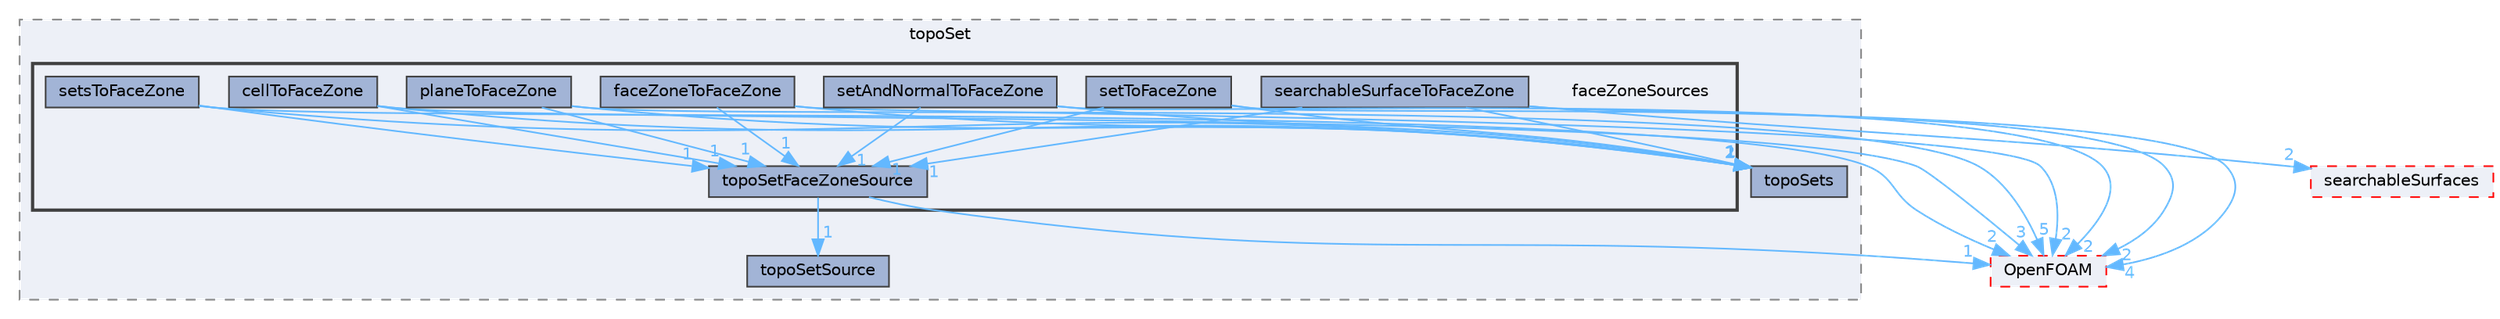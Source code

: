 digraph "src/meshTools/topoSet/faceZoneSources"
{
 // LATEX_PDF_SIZE
  bgcolor="transparent";
  edge [fontname=Helvetica,fontsize=10,labelfontname=Helvetica,labelfontsize=10];
  node [fontname=Helvetica,fontsize=10,shape=box,height=0.2,width=0.4];
  compound=true
  subgraph clusterdir_53c6f1430167a4cd316d5caa179db9dd {
    graph [ bgcolor="#edf0f7", pencolor="grey50", label="topoSet", fontname=Helvetica,fontsize=10 style="filled,dashed", URL="dir_53c6f1430167a4cd316d5caa179db9dd.html",tooltip=""]
  dir_cf85cbbd7fd849cf972e2760b9b27a5d [label="topoSets", fillcolor="#a2b4d6", color="grey25", style="filled", URL="dir_cf85cbbd7fd849cf972e2760b9b27a5d.html",tooltip=""];
  dir_4b6fbbc959fea3024271902bf3ac20e3 [label="topoSetSource", fillcolor="#a2b4d6", color="grey25", style="filled", URL="dir_4b6fbbc959fea3024271902bf3ac20e3.html",tooltip=""];
  subgraph clusterdir_8236830b69fc4f90aed9bd92c1772d77 {
    graph [ bgcolor="#edf0f7", pencolor="grey25", label="", fontname=Helvetica,fontsize=10 style="filled,bold", URL="dir_8236830b69fc4f90aed9bd92c1772d77.html",tooltip=""]
    dir_8236830b69fc4f90aed9bd92c1772d77 [shape=plaintext, label="faceZoneSources"];
  dir_858f29f609c263f077a8ef4268151601 [label="cellToFaceZone", fillcolor="#a2b4d6", color="grey25", style="filled", URL="dir_858f29f609c263f077a8ef4268151601.html",tooltip=""];
  dir_f0a8dd0f2e156e67375e991d727b69b1 [label="faceZoneToFaceZone", fillcolor="#a2b4d6", color="grey25", style="filled", URL="dir_f0a8dd0f2e156e67375e991d727b69b1.html",tooltip=""];
  dir_7444a3605a09771181cd55f2763ee7b7 [label="planeToFaceZone", fillcolor="#a2b4d6", color="grey25", style="filled", URL="dir_7444a3605a09771181cd55f2763ee7b7.html",tooltip=""];
  dir_551ae74cce7a1d20362ca010b2cee46a [label="searchableSurfaceToFaceZone", fillcolor="#a2b4d6", color="grey25", style="filled", URL="dir_551ae74cce7a1d20362ca010b2cee46a.html",tooltip=""];
  dir_a8302c54884f502db40267ce4d664795 [label="setAndNormalToFaceZone", fillcolor="#a2b4d6", color="grey25", style="filled", URL="dir_a8302c54884f502db40267ce4d664795.html",tooltip=""];
  dir_27553ad6dbf213676199f7621ff8dbb5 [label="setsToFaceZone", fillcolor="#a2b4d6", color="grey25", style="filled", URL="dir_27553ad6dbf213676199f7621ff8dbb5.html",tooltip=""];
  dir_d5ce7a3ac680f889d0f7231c12fe9e52 [label="setToFaceZone", fillcolor="#a2b4d6", color="grey25", style="filled", URL="dir_d5ce7a3ac680f889d0f7231c12fe9e52.html",tooltip=""];
  dir_fd3717b4db6df24587d509fb12ff7d32 [label="topoSetFaceZoneSource", fillcolor="#a2b4d6", color="grey25", style="filled", URL="dir_fd3717b4db6df24587d509fb12ff7d32.html",tooltip=""];
  }
  }
  dir_c5473ff19b20e6ec4dfe5c310b3778a8 [label="OpenFOAM", fillcolor="#edf0f7", color="red", style="filled,dashed", URL="dir_c5473ff19b20e6ec4dfe5c310b3778a8.html",tooltip=""];
  dir_fdba7555f757b9c8126275cbaccc3a14 [label="searchableSurfaces", fillcolor="#edf0f7", color="red", style="filled,dashed", URL="dir_fdba7555f757b9c8126275cbaccc3a14.html",tooltip=""];
  dir_858f29f609c263f077a8ef4268151601->dir_c5473ff19b20e6ec4dfe5c310b3778a8 [headlabel="3", labeldistance=1.5 headhref="dir_000448_002695.html" href="dir_000448_002695.html" color="steelblue1" fontcolor="steelblue1"];
  dir_858f29f609c263f077a8ef4268151601->dir_cf85cbbd7fd849cf972e2760b9b27a5d [headlabel="2", labeldistance=1.5 headhref="dir_000448_004081.html" href="dir_000448_004081.html" color="steelblue1" fontcolor="steelblue1"];
  dir_858f29f609c263f077a8ef4268151601->dir_fd3717b4db6df24587d509fb12ff7d32 [headlabel="1", labeldistance=1.5 headhref="dir_000448_004078.html" href="dir_000448_004078.html" color="steelblue1" fontcolor="steelblue1"];
  dir_f0a8dd0f2e156e67375e991d727b69b1->dir_c5473ff19b20e6ec4dfe5c310b3778a8 [headlabel="2", labeldistance=1.5 headhref="dir_001278_002695.html" href="dir_001278_002695.html" color="steelblue1" fontcolor="steelblue1"];
  dir_f0a8dd0f2e156e67375e991d727b69b1->dir_cf85cbbd7fd849cf972e2760b9b27a5d [headlabel="1", labeldistance=1.5 headhref="dir_001278_004081.html" href="dir_001278_004081.html" color="steelblue1" fontcolor="steelblue1"];
  dir_f0a8dd0f2e156e67375e991d727b69b1->dir_fd3717b4db6df24587d509fb12ff7d32 [headlabel="1", labeldistance=1.5 headhref="dir_001278_004078.html" href="dir_001278_004078.html" color="steelblue1" fontcolor="steelblue1"];
  dir_7444a3605a09771181cd55f2763ee7b7->dir_c5473ff19b20e6ec4dfe5c310b3778a8 [headlabel="5", labeldistance=1.5 headhref="dir_002927_002695.html" href="dir_002927_002695.html" color="steelblue1" fontcolor="steelblue1"];
  dir_7444a3605a09771181cd55f2763ee7b7->dir_cf85cbbd7fd849cf972e2760b9b27a5d [headlabel="1", labeldistance=1.5 headhref="dir_002927_004081.html" href="dir_002927_004081.html" color="steelblue1" fontcolor="steelblue1"];
  dir_7444a3605a09771181cd55f2763ee7b7->dir_fd3717b4db6df24587d509fb12ff7d32 [headlabel="1", labeldistance=1.5 headhref="dir_002927_004078.html" href="dir_002927_004078.html" color="steelblue1" fontcolor="steelblue1"];
  dir_551ae74cce7a1d20362ca010b2cee46a->dir_c5473ff19b20e6ec4dfe5c310b3778a8 [headlabel="4", labeldistance=1.5 headhref="dir_003466_002695.html" href="dir_003466_002695.html" color="steelblue1" fontcolor="steelblue1"];
  dir_551ae74cce7a1d20362ca010b2cee46a->dir_cf85cbbd7fd849cf972e2760b9b27a5d [headlabel="1", labeldistance=1.5 headhref="dir_003466_004081.html" href="dir_003466_004081.html" color="steelblue1" fontcolor="steelblue1"];
  dir_551ae74cce7a1d20362ca010b2cee46a->dir_fd3717b4db6df24587d509fb12ff7d32 [headlabel="1", labeldistance=1.5 headhref="dir_003466_004078.html" href="dir_003466_004078.html" color="steelblue1" fontcolor="steelblue1"];
  dir_551ae74cce7a1d20362ca010b2cee46a->dir_fdba7555f757b9c8126275cbaccc3a14 [headlabel="2", labeldistance=1.5 headhref="dir_003466_003461.html" href="dir_003466_003461.html" color="steelblue1" fontcolor="steelblue1"];
  dir_a8302c54884f502db40267ce4d664795->dir_c5473ff19b20e6ec4dfe5c310b3778a8 [headlabel="2", labeldistance=1.5 headhref="dir_003490_002695.html" href="dir_003490_002695.html" color="steelblue1" fontcolor="steelblue1"];
  dir_a8302c54884f502db40267ce4d664795->dir_cf85cbbd7fd849cf972e2760b9b27a5d [headlabel="1", labeldistance=1.5 headhref="dir_003490_004081.html" href="dir_003490_004081.html" color="steelblue1" fontcolor="steelblue1"];
  dir_a8302c54884f502db40267ce4d664795->dir_fd3717b4db6df24587d509fb12ff7d32 [headlabel="1", labeldistance=1.5 headhref="dir_003490_004078.html" href="dir_003490_004078.html" color="steelblue1" fontcolor="steelblue1"];
  dir_27553ad6dbf213676199f7621ff8dbb5->dir_c5473ff19b20e6ec4dfe5c310b3778a8 [headlabel="2", labeldistance=1.5 headhref="dir_003496_002695.html" href="dir_003496_002695.html" color="steelblue1" fontcolor="steelblue1"];
  dir_27553ad6dbf213676199f7621ff8dbb5->dir_cf85cbbd7fd849cf972e2760b9b27a5d [headlabel="2", labeldistance=1.5 headhref="dir_003496_004081.html" href="dir_003496_004081.html" color="steelblue1" fontcolor="steelblue1"];
  dir_27553ad6dbf213676199f7621ff8dbb5->dir_fd3717b4db6df24587d509fb12ff7d32 [headlabel="1", labeldistance=1.5 headhref="dir_003496_004078.html" href="dir_003496_004078.html" color="steelblue1" fontcolor="steelblue1"];
  dir_d5ce7a3ac680f889d0f7231c12fe9e52->dir_c5473ff19b20e6ec4dfe5c310b3778a8 [headlabel="2", labeldistance=1.5 headhref="dir_003501_002695.html" href="dir_003501_002695.html" color="steelblue1" fontcolor="steelblue1"];
  dir_d5ce7a3ac680f889d0f7231c12fe9e52->dir_cf85cbbd7fd849cf972e2760b9b27a5d [headlabel="1", labeldistance=1.5 headhref="dir_003501_004081.html" href="dir_003501_004081.html" color="steelblue1" fontcolor="steelblue1"];
  dir_d5ce7a3ac680f889d0f7231c12fe9e52->dir_fd3717b4db6df24587d509fb12ff7d32 [headlabel="1", labeldistance=1.5 headhref="dir_003501_004078.html" href="dir_003501_004078.html" color="steelblue1" fontcolor="steelblue1"];
  dir_fd3717b4db6df24587d509fb12ff7d32->dir_4b6fbbc959fea3024271902bf3ac20e3 [headlabel="1", labeldistance=1.5 headhref="dir_004078_004082.html" href="dir_004078_004082.html" color="steelblue1" fontcolor="steelblue1"];
  dir_fd3717b4db6df24587d509fb12ff7d32->dir_c5473ff19b20e6ec4dfe5c310b3778a8 [headlabel="1", labeldistance=1.5 headhref="dir_004078_002695.html" href="dir_004078_002695.html" color="steelblue1" fontcolor="steelblue1"];
}
